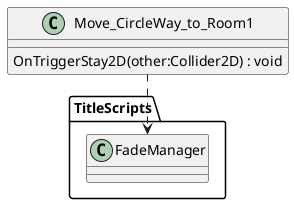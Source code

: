 @startuml
class Move_CircleWay_to_Room1 {
    OnTriggerStay2D(other:Collider2D) : void
}
Move_CircleWay_to_Room1 ..> TitleScripts.FadeManager
@enduml

